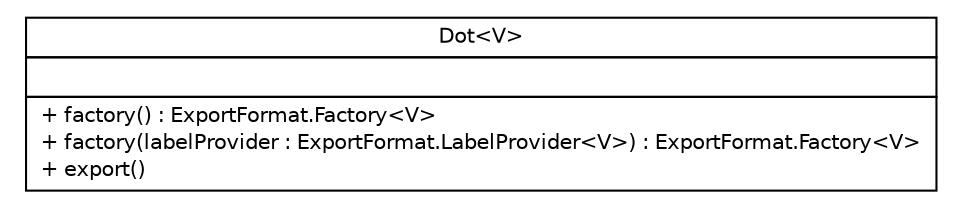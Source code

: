 #!/usr/local/bin/dot
#
# Class diagram 
# Generated by UMLGraph version R5_6-24-gf6e263 (http://www.umlgraph.org/)
#

digraph G {
	edge [fontname="Helvetica",fontsize=10,labelfontname="Helvetica",labelfontsize=10];
	node [fontname="Helvetica",fontsize=10,shape=plaintext];
	nodesep=0.25;
	ranksep=0.5;
	// org.jgraphl.export.dot.Dot<V>
	c110 [label=<<table title="org.jgraphl.export.dot.Dot" border="0" cellborder="1" cellspacing="0" cellpadding="2" port="p" href="./Dot.html">
		<tr><td><table border="0" cellspacing="0" cellpadding="1">
<tr><td align="center" balign="center"> Dot&lt;V&gt; </td></tr>
		</table></td></tr>
		<tr><td><table border="0" cellspacing="0" cellpadding="1">
<tr><td align="left" balign="left">  </td></tr>
		</table></td></tr>
		<tr><td><table border="0" cellspacing="0" cellpadding="1">
<tr><td align="left" balign="left"> + factory() : ExportFormat.Factory&lt;V&gt; </td></tr>
<tr><td align="left" balign="left"> + factory(labelProvider : ExportFormat.LabelProvider&lt;V&gt;) : ExportFormat.Factory&lt;V&gt; </td></tr>
<tr><td align="left" balign="left"> + export() </td></tr>
		</table></td></tr>
		</table>>, URL="./Dot.html", fontname="Helvetica", fontcolor="black", fontsize=10.0];
}

